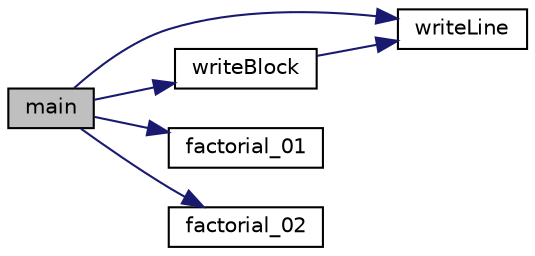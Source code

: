 digraph "main"
{
  edge [fontname="Helvetica",fontsize="10",labelfontname="Helvetica",labelfontsize="10"];
  node [fontname="Helvetica",fontsize="10",shape=record];
  rankdir="LR";
  Node1 [label="main",height=0.2,width=0.4,color="black", fillcolor="grey75", style="filled", fontcolor="black"];
  Node1 -> Node2 [color="midnightblue",fontsize="10",style="solid",fontname="Helvetica"];
  Node2 [label="writeLine",height=0.2,width=0.4,color="black", fillcolor="white", style="filled",URL="$Recurrsion_8cpp.html#af5d44dbdfddbc984d7a65c6fccefe7ac"];
  Node1 -> Node3 [color="midnightblue",fontsize="10",style="solid",fontname="Helvetica"];
  Node3 [label="writeBlock",height=0.2,width=0.4,color="black", fillcolor="white", style="filled",URL="$Recurrsion_8cpp.html#a7cd55c1bc6e4c5fba33168b19f285a7a"];
  Node3 -> Node2 [color="midnightblue",fontsize="10",style="solid",fontname="Helvetica"];
  Node1 -> Node4 [color="midnightblue",fontsize="10",style="solid",fontname="Helvetica"];
  Node4 [label="factorial_01",height=0.2,width=0.4,color="black", fillcolor="white", style="filled",URL="$Recurrsion_8cpp.html#afdfc604aec5ef288aceb05f598f8dd9c"];
  Node1 -> Node5 [color="midnightblue",fontsize="10",style="solid",fontname="Helvetica"];
  Node5 [label="factorial_02",height=0.2,width=0.4,color="black", fillcolor="white", style="filled",URL="$Recurrsion_8cpp.html#a5a81ff59cd01a2d0b76e26f835130f0e"];
}
